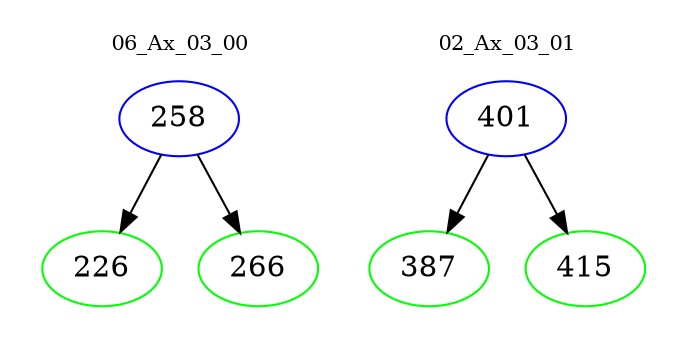digraph{
subgraph cluster_0 {
color = white
label = "06_Ax_03_00";
fontsize=10;
T0_258 [label="258", color="blue"]
T0_258 -> T0_226 [color="black"]
T0_226 [label="226", color="green"]
T0_258 -> T0_266 [color="black"]
T0_266 [label="266", color="green"]
}
subgraph cluster_1 {
color = white
label = "02_Ax_03_01";
fontsize=10;
T1_401 [label="401", color="blue"]
T1_401 -> T1_387 [color="black"]
T1_387 [label="387", color="green"]
T1_401 -> T1_415 [color="black"]
T1_415 [label="415", color="green"]
}
}
